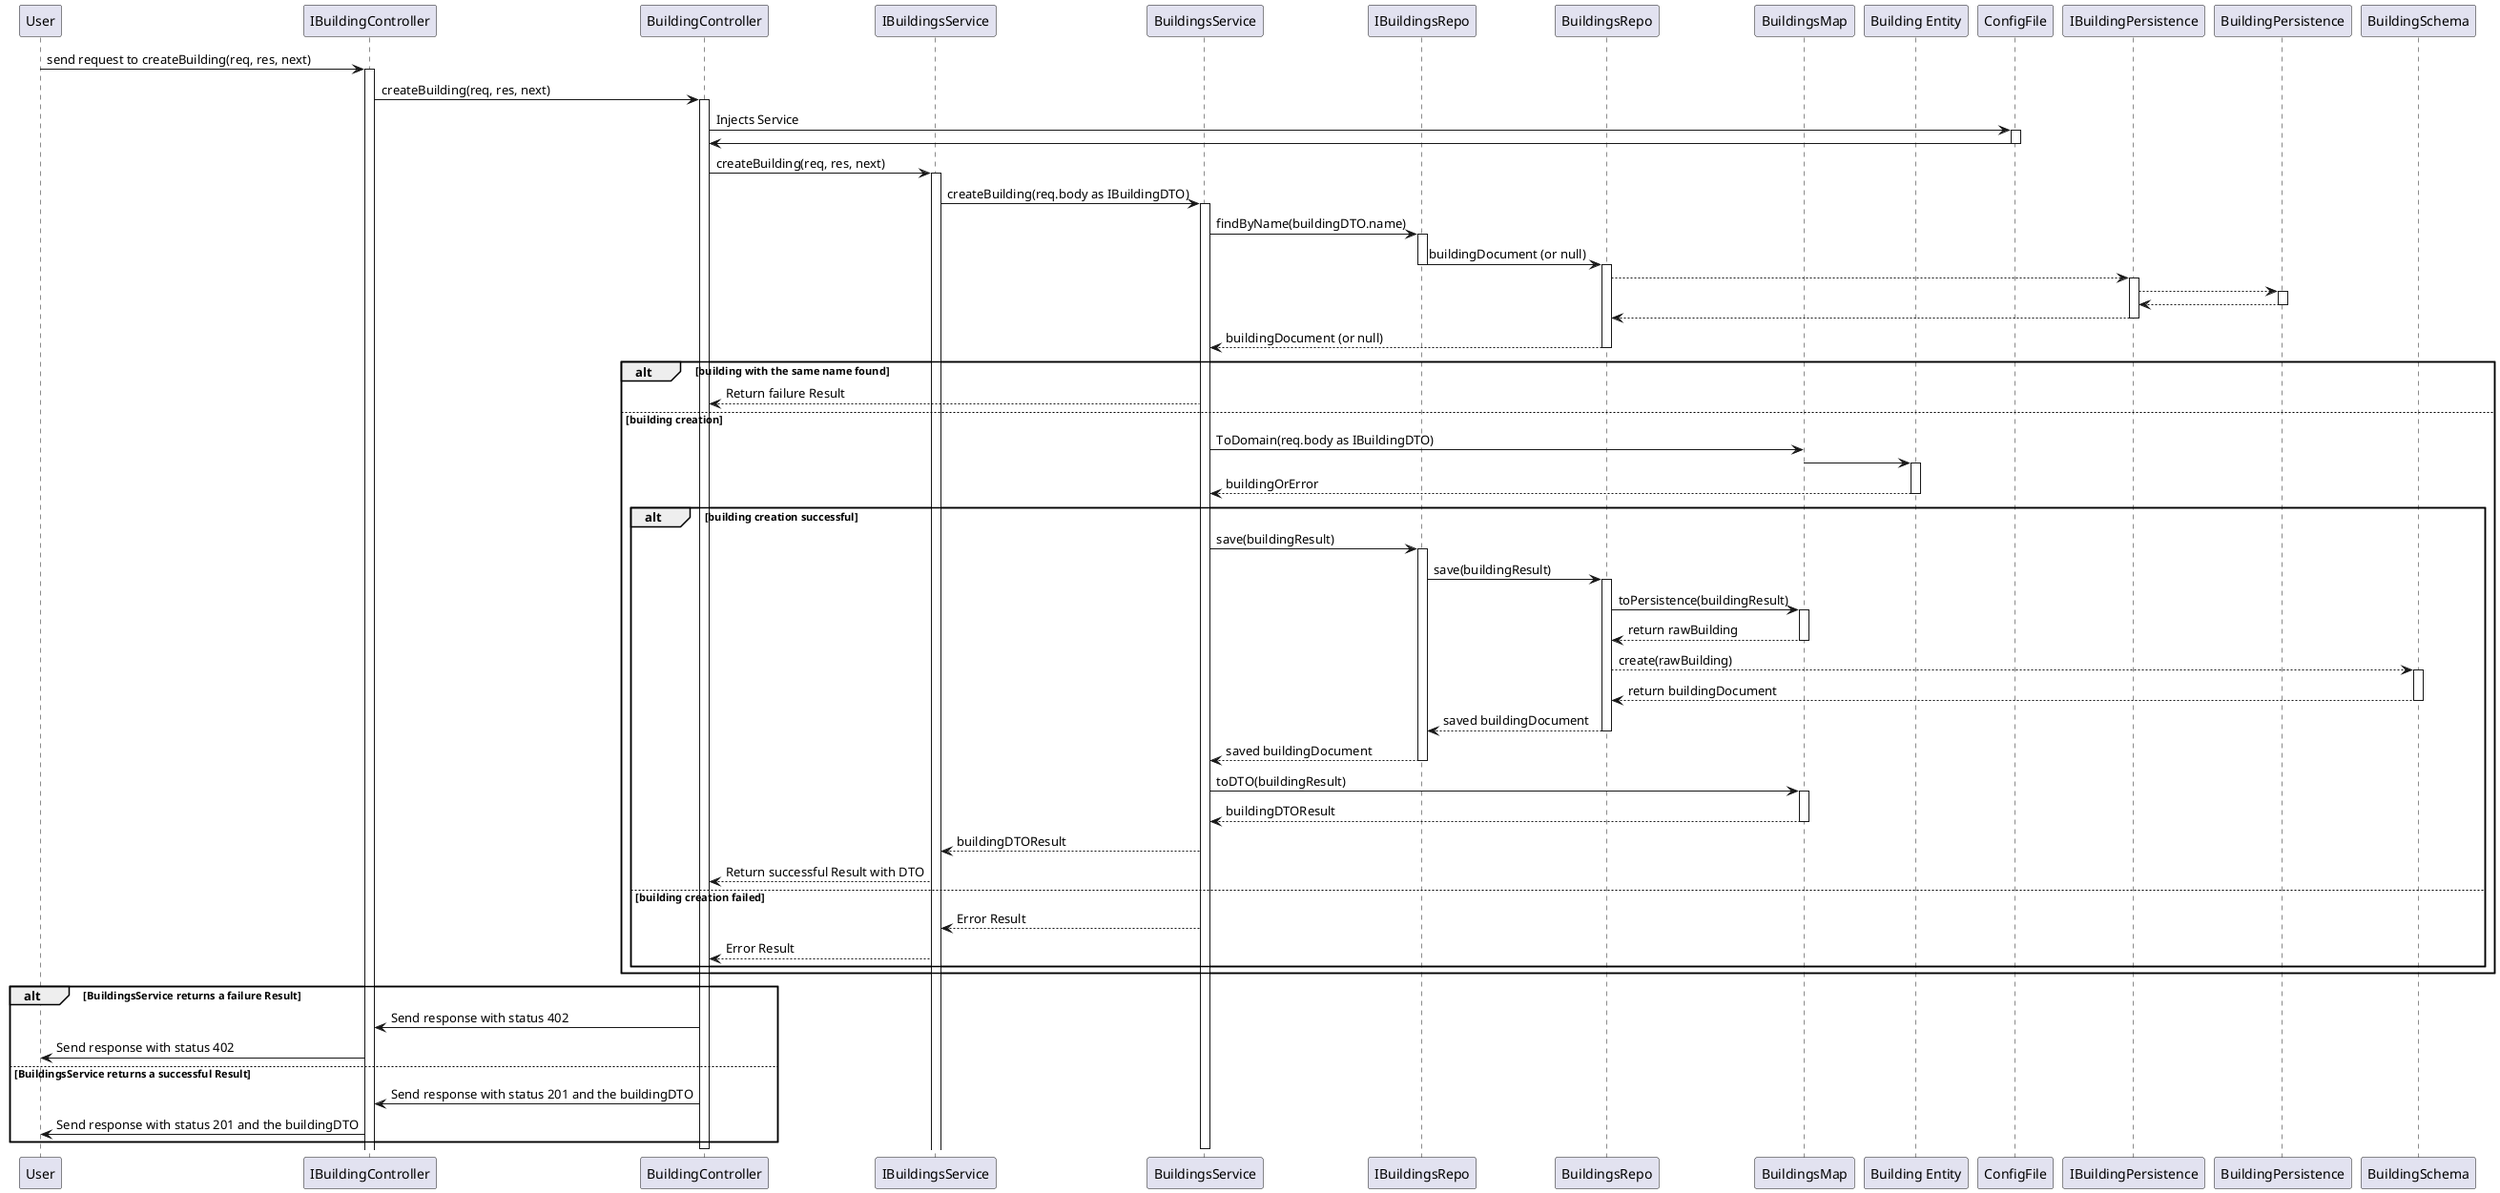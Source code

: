 @startuml sd

participant "User" as A
participant "IBuildingController" as IB
participant "BuildingController" as B
participant "IBuildingsService" as IC
participant "BuildingsService" as C
participant "IBuildingsRepo" as ID
participant "BuildingsRepo" as D
participant "BuildingsMap" as F
participant "Building Entity" as E
participant "ConfigFile" as CONF
participant "IBuildingPersistence" as IH
participant "BuildingPersistence" as H
participant "BuildingSchema" as I

A -> IB: send request to createBuilding(req, res, next)
activate IB
IB -> B:createBuilding(req, res, next)
activate B
B -> CONF : Injects Service
activate CONF

CONF -> B
deactivate CONF

B -> IC: createBuilding(req, res, next)
activate IC

IC -> C: createBuilding(req.body as IBuildingDTO)
activate C

C -> ID: findByName(buildingDTO.name)
activate ID

ID -> D: buildingDocument (or null)
deactivate ID
activate D
D --> IH: 
activate IH
IH --> H: 
activate H
H --> IH: 
deactivate H
IH --> D
deactivate IH
D --> C: buildingDocument (or null)
deactivate D

alt building with the same name found
    C --> B: Return failure Result
else building creation
    C -> F: ToDomain(req.body as IBuildingDTO)
    F -> E:
    activate E
    E --> C: buildingOrError
    deactivate E
    
    alt building creation successful
        C -> ID: save(buildingResult)
        activate ID
        ID -> D: save(buildingResult)
        activate D
        D -> F: toPersistence(buildingResult)
        activate F 
        F --> D : return rawBuilding
        deactivate F
        D --> I: create(rawBuilding)
        activate I
        I --> D : return buildingDocument
        deactivate I
        D --> ID: saved buildingDocument
        deactivate D
        ID --> C: saved buildingDocument
        deactivate ID
        
        C -> F: toDTO(buildingResult)
        activate F
        F --> C: buildingDTOResult
        deactivate F
        C --> IC : buildingDTOResult
        IC --> B: Return successful Result with DTO
    else building creation failed
        C --> IC: Error Result
        IC --> B: Error Result
    end
end

alt BuildingsService returns a failure Result
    B -> IB: Send response with status 402
    IB -> A: Send response with status 402
else BuildingsService returns a successful Result
    B -> IB: Send response with status 201 and the buildingDTO
    IB -> A: Send response with status 201 and the buildingDTO

end

deactivate C
deactivate B

@enduml
